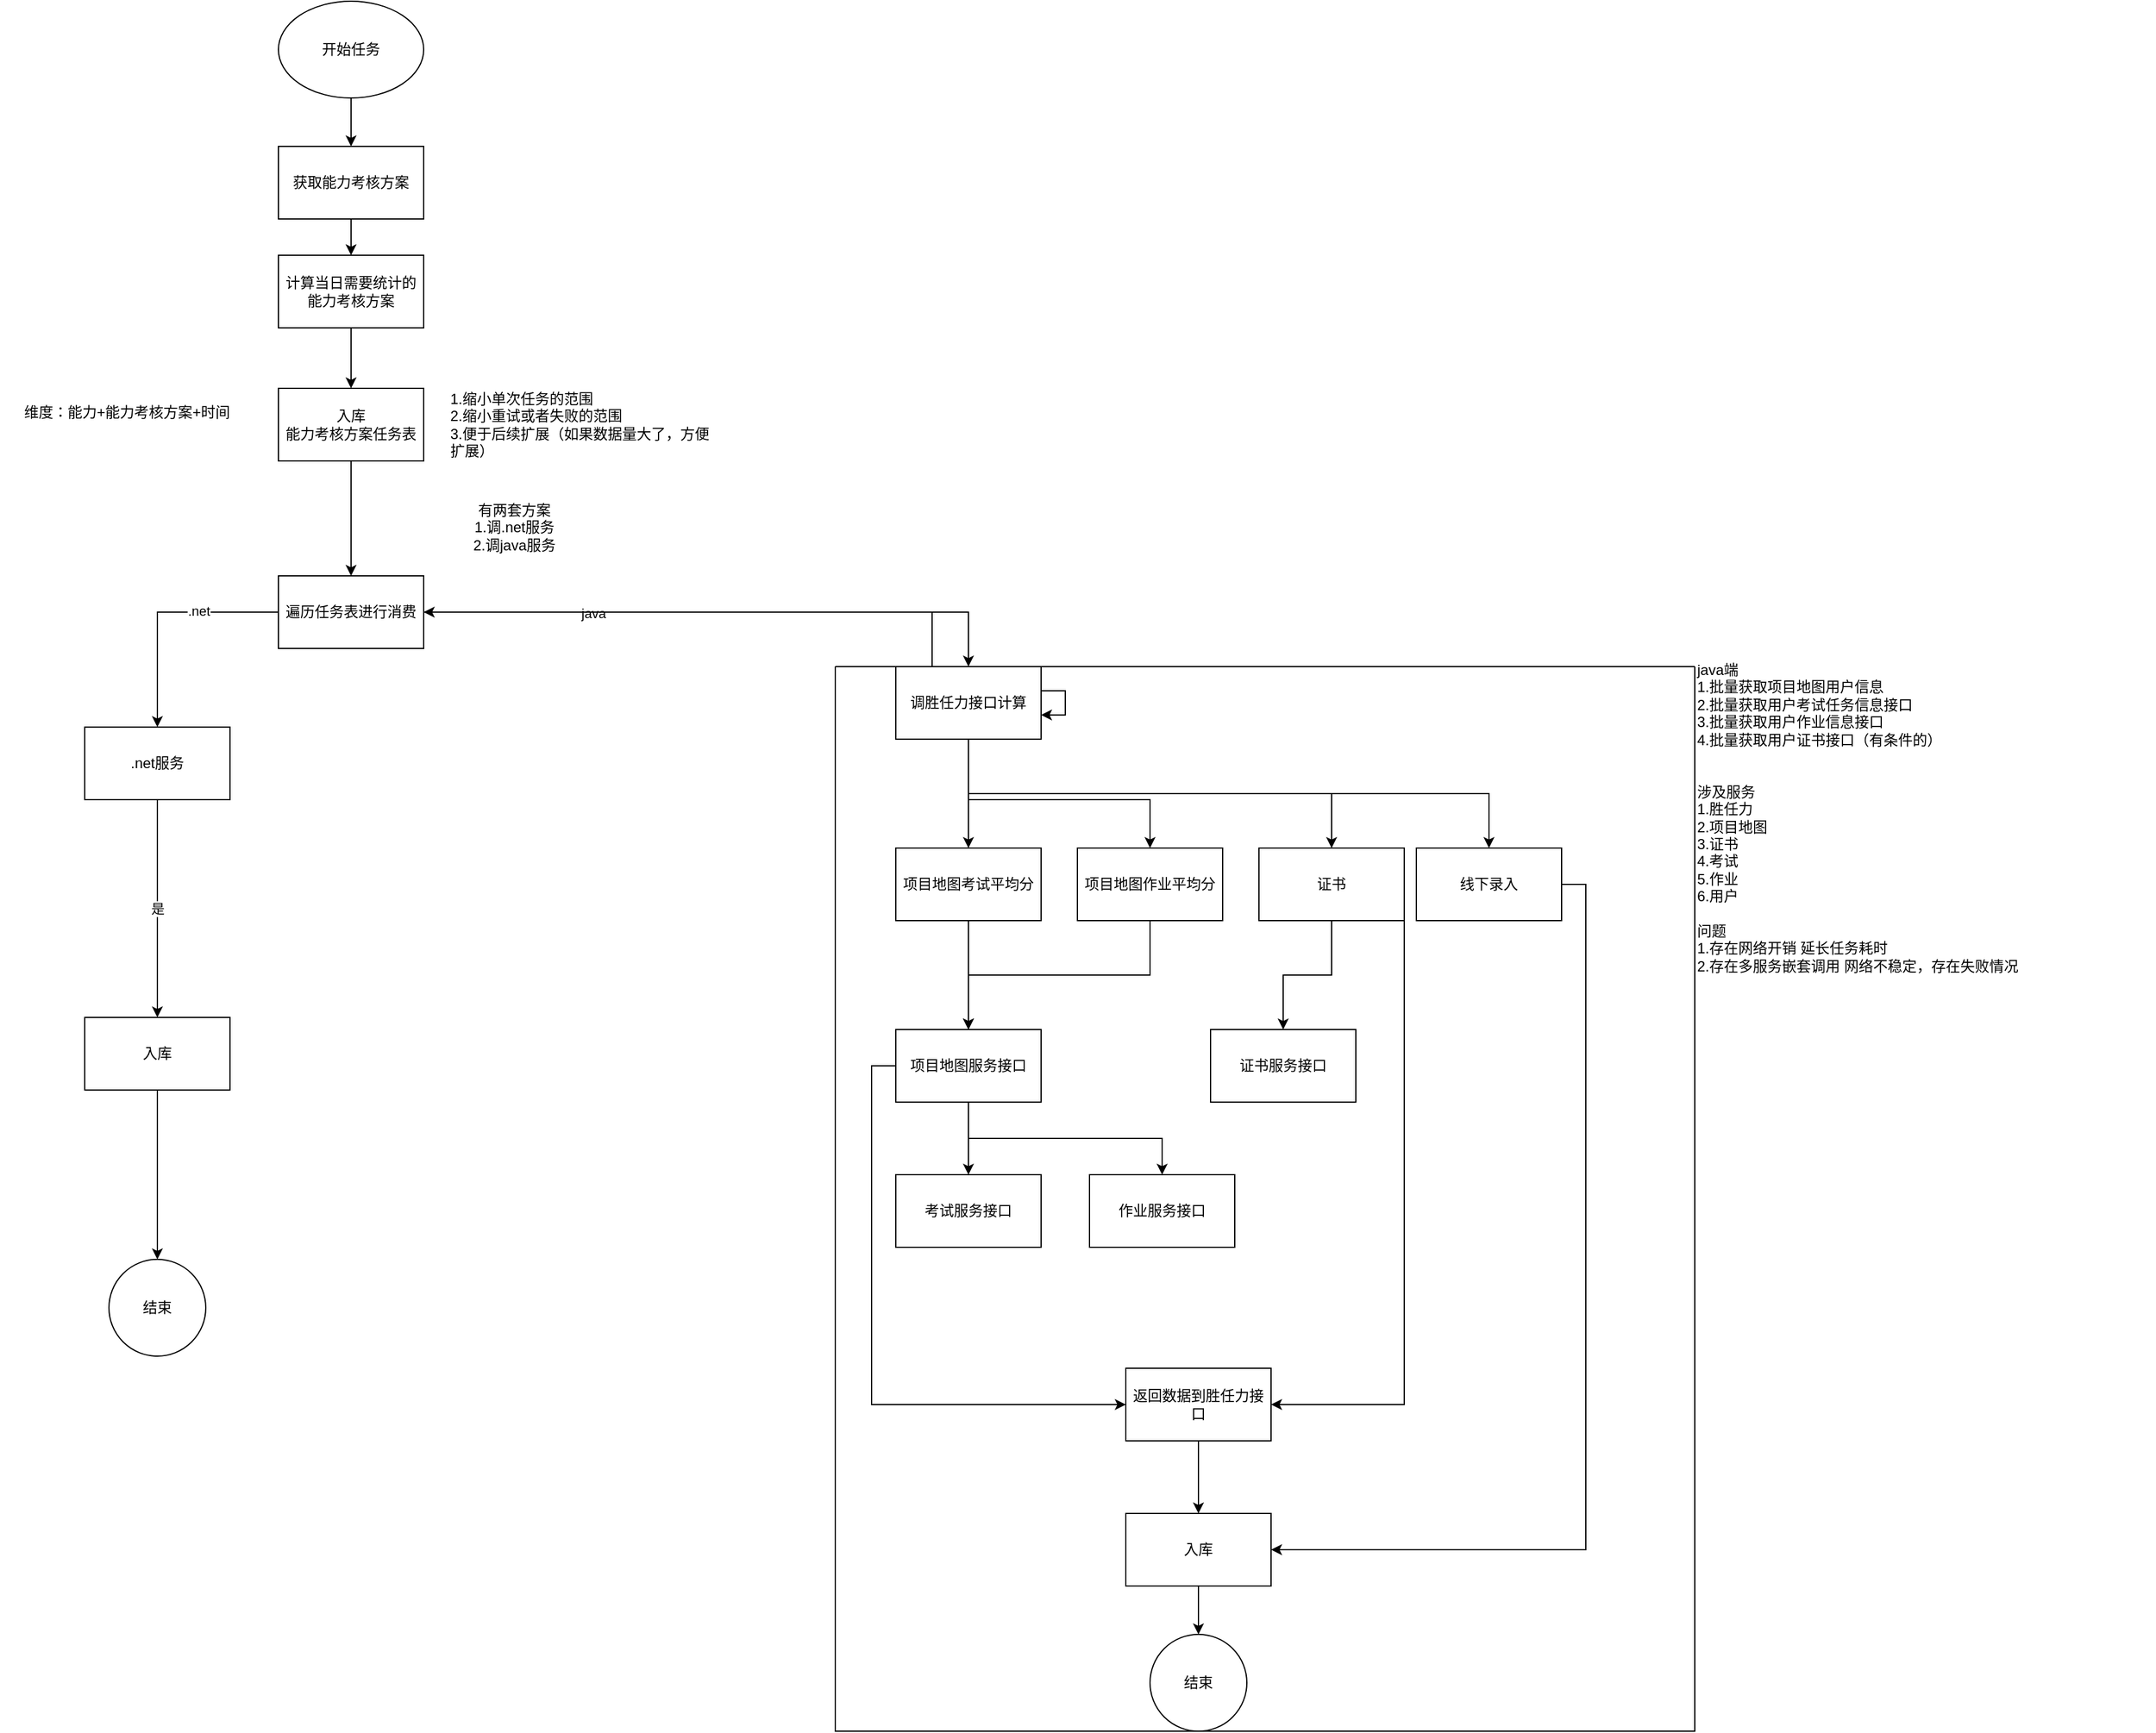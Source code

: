 <mxfile version="16.6.4" type="github">
  <diagram id="9e6fux_CzkJda0glSuWo" name="Page-1">
    <mxGraphModel dx="1422" dy="762" grid="1" gridSize="10" guides="1" tooltips="1" connect="1" arrows="1" fold="1" page="1" pageScale="1" pageWidth="827" pageHeight="1169" math="0" shadow="0">
      <root>
        <mxCell id="0" />
        <mxCell id="1" parent="0" />
        <mxCell id="gfrnAxkRrdRLA-EYFsuY-3" style="edgeStyle=orthogonalEdgeStyle;rounded=0;orthogonalLoop=1;jettySize=auto;html=1;exitX=0.5;exitY=1;exitDx=0;exitDy=0;" parent="1" source="gfrnAxkRrdRLA-EYFsuY-1" target="gfrnAxkRrdRLA-EYFsuY-2" edge="1">
          <mxGeometry relative="1" as="geometry" />
        </mxCell>
        <mxCell id="gfrnAxkRrdRLA-EYFsuY-1" value="开始任务" style="ellipse;whiteSpace=wrap;html=1;" parent="1" vertex="1">
          <mxGeometry x="340" y="110" width="120" height="80" as="geometry" />
        </mxCell>
        <mxCell id="gfrnAxkRrdRLA-EYFsuY-5" style="edgeStyle=orthogonalEdgeStyle;rounded=0;orthogonalLoop=1;jettySize=auto;html=1;exitX=0.5;exitY=1;exitDx=0;exitDy=0;" parent="1" source="gfrnAxkRrdRLA-EYFsuY-2" target="gfrnAxkRrdRLA-EYFsuY-4" edge="1">
          <mxGeometry relative="1" as="geometry" />
        </mxCell>
        <mxCell id="gfrnAxkRrdRLA-EYFsuY-2" value="获取能力考核方案" style="rounded=0;whiteSpace=wrap;html=1;" parent="1" vertex="1">
          <mxGeometry x="340" y="230" width="120" height="60" as="geometry" />
        </mxCell>
        <mxCell id="gfrnAxkRrdRLA-EYFsuY-7" style="edgeStyle=orthogonalEdgeStyle;rounded=0;orthogonalLoop=1;jettySize=auto;html=1;exitX=0.5;exitY=1;exitDx=0;exitDy=0;" parent="1" source="gfrnAxkRrdRLA-EYFsuY-4" target="gfrnAxkRrdRLA-EYFsuY-6" edge="1">
          <mxGeometry relative="1" as="geometry" />
        </mxCell>
        <mxCell id="gfrnAxkRrdRLA-EYFsuY-4" value="计算当日需要统计的能力考核方案" style="rounded=0;whiteSpace=wrap;html=1;" parent="1" vertex="1">
          <mxGeometry x="340" y="320" width="120" height="60" as="geometry" />
        </mxCell>
        <mxCell id="gfrnAxkRrdRLA-EYFsuY-11" style="edgeStyle=orthogonalEdgeStyle;rounded=0;orthogonalLoop=1;jettySize=auto;html=1;exitX=0.5;exitY=1;exitDx=0;exitDy=0;" parent="1" source="gfrnAxkRrdRLA-EYFsuY-6" target="gfrnAxkRrdRLA-EYFsuY-10" edge="1">
          <mxGeometry relative="1" as="geometry" />
        </mxCell>
        <mxCell id="gfrnAxkRrdRLA-EYFsuY-6" value="入库&lt;br&gt;能力考核方案任务表" style="rounded=0;whiteSpace=wrap;html=1;" parent="1" vertex="1">
          <mxGeometry x="340" y="430" width="120" height="60" as="geometry" />
        </mxCell>
        <mxCell id="gfrnAxkRrdRLA-EYFsuY-9" value="1.缩小单次任务的范围&lt;br&gt;2.缩小重试或者失败的范围&lt;br&gt;3.便于后续扩展（如果数据量大了，方便扩展）" style="text;html=1;strokeColor=none;fillColor=none;align=left;verticalAlign=middle;whiteSpace=wrap;rounded=0;" parent="1" vertex="1">
          <mxGeometry x="480" y="430" width="220" height="60" as="geometry" />
        </mxCell>
        <mxCell id="gfrnAxkRrdRLA-EYFsuY-16" style="edgeStyle=orthogonalEdgeStyle;rounded=0;orthogonalLoop=1;jettySize=auto;html=1;" parent="1" source="gfrnAxkRrdRLA-EYFsuY-10" target="gfrnAxkRrdRLA-EYFsuY-15" edge="1">
          <mxGeometry relative="1" as="geometry" />
        </mxCell>
        <mxCell id="gfrnAxkRrdRLA-EYFsuY-17" value=".net" style="edgeLabel;html=1;align=center;verticalAlign=middle;resizable=0;points=[];" parent="gfrnAxkRrdRLA-EYFsuY-16" vertex="1" connectable="0">
          <mxGeometry x="-0.319" y="-1" relative="1" as="geometry">
            <mxPoint as="offset" />
          </mxGeometry>
        </mxCell>
        <mxCell id="gfrnAxkRrdRLA-EYFsuY-18" style="edgeStyle=orthogonalEdgeStyle;rounded=0;orthogonalLoop=1;jettySize=auto;html=1;exitX=1;exitY=0.5;exitDx=0;exitDy=0;" parent="1" source="gfrnAxkRrdRLA-EYFsuY-10" target="gfrnAxkRrdRLA-EYFsuY-13" edge="1">
          <mxGeometry relative="1" as="geometry" />
        </mxCell>
        <mxCell id="gfrnAxkRrdRLA-EYFsuY-19" value="java" style="edgeLabel;html=1;align=center;verticalAlign=middle;resizable=0;points=[];" parent="gfrnAxkRrdRLA-EYFsuY-18" vertex="1" connectable="0">
          <mxGeometry x="-0.434" y="-1" relative="1" as="geometry">
            <mxPoint as="offset" />
          </mxGeometry>
        </mxCell>
        <mxCell id="gfrnAxkRrdRLA-EYFsuY-10" value="遍历任务表进行消费" style="rounded=0;whiteSpace=wrap;html=1;" parent="1" vertex="1">
          <mxGeometry x="340" y="585" width="120" height="60" as="geometry" />
        </mxCell>
        <mxCell id="gfrnAxkRrdRLA-EYFsuY-12" value="维度：能力+能力考核方案+时间" style="text;html=1;strokeColor=none;fillColor=none;align=center;verticalAlign=middle;whiteSpace=wrap;rounded=0;" parent="1" vertex="1">
          <mxGeometry x="110" y="440" width="210" height="20" as="geometry" />
        </mxCell>
        <mxCell id="gfrnAxkRrdRLA-EYFsuY-49" style="edgeStyle=orthogonalEdgeStyle;rounded=0;orthogonalLoop=1;jettySize=auto;html=1;exitX=0.5;exitY=1;exitDx=0;exitDy=0;" parent="1" source="gfrnAxkRrdRLA-EYFsuY-13" target="gfrnAxkRrdRLA-EYFsuY-48" edge="1">
          <mxGeometry relative="1" as="geometry" />
        </mxCell>
        <mxCell id="gfrnAxkRrdRLA-EYFsuY-54" style="edgeStyle=orthogonalEdgeStyle;rounded=0;orthogonalLoop=1;jettySize=auto;html=1;" parent="1" source="gfrnAxkRrdRLA-EYFsuY-13" target="gfrnAxkRrdRLA-EYFsuY-50" edge="1">
          <mxGeometry relative="1" as="geometry">
            <Array as="points">
              <mxPoint x="910" y="770" />
              <mxPoint x="1060" y="770" />
            </Array>
          </mxGeometry>
        </mxCell>
        <mxCell id="gfrnAxkRrdRLA-EYFsuY-55" style="edgeStyle=orthogonalEdgeStyle;rounded=0;orthogonalLoop=1;jettySize=auto;html=1;exitX=0.5;exitY=1;exitDx=0;exitDy=0;entryX=0.5;entryY=0;entryDx=0;entryDy=0;" parent="1" source="gfrnAxkRrdRLA-EYFsuY-13" target="gfrnAxkRrdRLA-EYFsuY-53" edge="1">
          <mxGeometry relative="1" as="geometry" />
        </mxCell>
        <mxCell id="gfrnAxkRrdRLA-EYFsuY-56" style="edgeStyle=orthogonalEdgeStyle;rounded=0;orthogonalLoop=1;jettySize=auto;html=1;exitX=0.5;exitY=1;exitDx=0;exitDy=0;entryX=0.5;entryY=0;entryDx=0;entryDy=0;" parent="1" source="gfrnAxkRrdRLA-EYFsuY-13" target="gfrnAxkRrdRLA-EYFsuY-52" edge="1">
          <mxGeometry relative="1" as="geometry" />
        </mxCell>
        <mxCell id="gfrnAxkRrdRLA-EYFsuY-15" value=".net服务" style="rounded=0;whiteSpace=wrap;html=1;" parent="1" vertex="1">
          <mxGeometry x="180" y="710" width="120" height="60" as="geometry" />
        </mxCell>
        <mxCell id="gfrnAxkRrdRLA-EYFsuY-27" value="是" style="edgeStyle=orthogonalEdgeStyle;rounded=0;orthogonalLoop=1;jettySize=auto;html=1;exitX=0.5;exitY=1;exitDx=0;exitDy=0;" parent="1" source="gfrnAxkRrdRLA-EYFsuY-15" target="gfrnAxkRrdRLA-EYFsuY-25" edge="1">
          <mxGeometry relative="1" as="geometry">
            <mxPoint x="240" y="880" as="sourcePoint" />
          </mxGeometry>
        </mxCell>
        <mxCell id="xWvOFldTFi_F-fLqq2Uj-1" style="edgeStyle=orthogonalEdgeStyle;rounded=0;orthogonalLoop=1;jettySize=auto;html=1;exitX=0.5;exitY=1;exitDx=0;exitDy=0;entryX=0.5;entryY=0;entryDx=0;entryDy=0;" edge="1" parent="1" source="gfrnAxkRrdRLA-EYFsuY-25" target="gfrnAxkRrdRLA-EYFsuY-37">
          <mxGeometry relative="1" as="geometry" />
        </mxCell>
        <mxCell id="gfrnAxkRrdRLA-EYFsuY-25" value="入库" style="rounded=0;whiteSpace=wrap;html=1;" parent="1" vertex="1">
          <mxGeometry x="180" y="950" width="120" height="60" as="geometry" />
        </mxCell>
        <mxCell id="gfrnAxkRrdRLA-EYFsuY-37" value="结束" style="ellipse;whiteSpace=wrap;html=1;aspect=fixed;" parent="1" vertex="1">
          <mxGeometry x="200" y="1150" width="80" height="80" as="geometry" />
        </mxCell>
        <mxCell id="gfrnAxkRrdRLA-EYFsuY-47" value="有两套方案&lt;br&gt;1.调.net服务&lt;br&gt;2.调java服务" style="text;html=1;strokeColor=none;fillColor=none;align=center;verticalAlign=middle;whiteSpace=wrap;rounded=0;" parent="1" vertex="1">
          <mxGeometry x="460" y="520" width="150" height="50" as="geometry" />
        </mxCell>
        <mxCell id="gfrnAxkRrdRLA-EYFsuY-60" style="edgeStyle=orthogonalEdgeStyle;rounded=0;orthogonalLoop=1;jettySize=auto;html=1;exitX=0.5;exitY=1;exitDx=0;exitDy=0;" parent="1" source="gfrnAxkRrdRLA-EYFsuY-48" target="gfrnAxkRrdRLA-EYFsuY-59" edge="1">
          <mxGeometry relative="1" as="geometry" />
        </mxCell>
        <mxCell id="gfrnAxkRrdRLA-EYFsuY-48" value="项目地图考试平均分" style="rounded=0;whiteSpace=wrap;html=1;" parent="1" vertex="1">
          <mxGeometry x="850" y="810" width="120" height="60" as="geometry" />
        </mxCell>
        <mxCell id="gfrnAxkRrdRLA-EYFsuY-63" style="edgeStyle=orthogonalEdgeStyle;rounded=0;orthogonalLoop=1;jettySize=auto;html=1;exitX=0.5;exitY=1;exitDx=0;exitDy=0;entryX=0.5;entryY=0;entryDx=0;entryDy=0;" parent="1" source="gfrnAxkRrdRLA-EYFsuY-50" target="gfrnAxkRrdRLA-EYFsuY-59" edge="1">
          <mxGeometry relative="1" as="geometry" />
        </mxCell>
        <mxCell id="gfrnAxkRrdRLA-EYFsuY-50" value="项目地图作业平均分" style="rounded=0;whiteSpace=wrap;html=1;" parent="1" vertex="1">
          <mxGeometry x="1000" y="810" width="120" height="60" as="geometry" />
        </mxCell>
        <mxCell id="gfrnAxkRrdRLA-EYFsuY-78" style="edgeStyle=orthogonalEdgeStyle;rounded=0;orthogonalLoop=1;jettySize=auto;html=1;exitX=1;exitY=0.5;exitDx=0;exitDy=0;entryX=1;entryY=0.5;entryDx=0;entryDy=0;" parent="1" source="gfrnAxkRrdRLA-EYFsuY-52" target="gfrnAxkRrdRLA-EYFsuY-77" edge="1">
          <mxGeometry relative="1" as="geometry" />
        </mxCell>
        <mxCell id="gfrnAxkRrdRLA-EYFsuY-52" value="线下录入" style="rounded=0;whiteSpace=wrap;html=1;" parent="1" vertex="1">
          <mxGeometry x="1280" y="810" width="120" height="60" as="geometry" />
        </mxCell>
        <mxCell id="gfrnAxkRrdRLA-EYFsuY-69" style="edgeStyle=orthogonalEdgeStyle;rounded=0;orthogonalLoop=1;jettySize=auto;html=1;exitX=0.5;exitY=1;exitDx=0;exitDy=0;" parent="1" source="gfrnAxkRrdRLA-EYFsuY-53" target="gfrnAxkRrdRLA-EYFsuY-68" edge="1">
          <mxGeometry relative="1" as="geometry" />
        </mxCell>
        <mxCell id="gfrnAxkRrdRLA-EYFsuY-75" style="edgeStyle=orthogonalEdgeStyle;rounded=0;orthogonalLoop=1;jettySize=auto;html=1;exitX=1;exitY=0.5;exitDx=0;exitDy=0;entryX=1;entryY=0.5;entryDx=0;entryDy=0;" parent="1" source="gfrnAxkRrdRLA-EYFsuY-53" target="gfrnAxkRrdRLA-EYFsuY-72" edge="1">
          <mxGeometry relative="1" as="geometry">
            <Array as="points">
              <mxPoint x="1270" y="1270" />
            </Array>
          </mxGeometry>
        </mxCell>
        <mxCell id="gfrnAxkRrdRLA-EYFsuY-53" value="证书" style="rounded=0;whiteSpace=wrap;html=1;" parent="1" vertex="1">
          <mxGeometry x="1150" y="810" width="120" height="60" as="geometry" />
        </mxCell>
        <mxCell id="gfrnAxkRrdRLA-EYFsuY-66" style="edgeStyle=orthogonalEdgeStyle;rounded=0;orthogonalLoop=1;jettySize=auto;html=1;exitX=0.5;exitY=1;exitDx=0;exitDy=0;" parent="1" source="gfrnAxkRrdRLA-EYFsuY-59" target="gfrnAxkRrdRLA-EYFsuY-64" edge="1">
          <mxGeometry relative="1" as="geometry" />
        </mxCell>
        <mxCell id="gfrnAxkRrdRLA-EYFsuY-67" style="edgeStyle=orthogonalEdgeStyle;rounded=0;orthogonalLoop=1;jettySize=auto;html=1;exitX=0.5;exitY=1;exitDx=0;exitDy=0;entryX=0.5;entryY=0;entryDx=0;entryDy=0;" parent="1" source="gfrnAxkRrdRLA-EYFsuY-59" target="gfrnAxkRrdRLA-EYFsuY-65" edge="1">
          <mxGeometry relative="1" as="geometry" />
        </mxCell>
        <mxCell id="gfrnAxkRrdRLA-EYFsuY-74" style="edgeStyle=orthogonalEdgeStyle;rounded=0;orthogonalLoop=1;jettySize=auto;html=1;exitX=0;exitY=0.5;exitDx=0;exitDy=0;entryX=0;entryY=0.5;entryDx=0;entryDy=0;" parent="1" source="gfrnAxkRrdRLA-EYFsuY-59" target="gfrnAxkRrdRLA-EYFsuY-72" edge="1">
          <mxGeometry relative="1" as="geometry" />
        </mxCell>
        <mxCell id="gfrnAxkRrdRLA-EYFsuY-59" value="项目地图服务接口" style="rounded=0;whiteSpace=wrap;html=1;" parent="1" vertex="1">
          <mxGeometry x="850" y="960" width="120" height="60" as="geometry" />
        </mxCell>
        <mxCell id="gfrnAxkRrdRLA-EYFsuY-64" value="考试服务接口" style="rounded=0;whiteSpace=wrap;html=1;" parent="1" vertex="1">
          <mxGeometry x="850" y="1080" width="120" height="60" as="geometry" />
        </mxCell>
        <mxCell id="gfrnAxkRrdRLA-EYFsuY-65" value="作业服务接口" style="rounded=0;whiteSpace=wrap;html=1;" parent="1" vertex="1">
          <mxGeometry x="1010" y="1080" width="120" height="60" as="geometry" />
        </mxCell>
        <mxCell id="gfrnAxkRrdRLA-EYFsuY-68" value="证书服务接口" style="rounded=0;whiteSpace=wrap;html=1;" parent="1" vertex="1">
          <mxGeometry x="1110" y="960" width="120" height="60" as="geometry" />
        </mxCell>
        <mxCell id="gfrnAxkRrdRLA-EYFsuY-82" style="edgeStyle=orthogonalEdgeStyle;rounded=0;orthogonalLoop=1;jettySize=auto;html=1;exitX=0.5;exitY=1;exitDx=0;exitDy=0;" parent="1" source="gfrnAxkRrdRLA-EYFsuY-72" target="gfrnAxkRrdRLA-EYFsuY-77" edge="1">
          <mxGeometry relative="1" as="geometry" />
        </mxCell>
        <mxCell id="gfrnAxkRrdRLA-EYFsuY-72" value="返回数据到胜任力接口" style="rounded=0;whiteSpace=wrap;html=1;" parent="1" vertex="1">
          <mxGeometry x="1040" y="1240" width="120" height="60" as="geometry" />
        </mxCell>
        <mxCell id="gfrnAxkRrdRLA-EYFsuY-81" style="edgeStyle=orthogonalEdgeStyle;rounded=0;orthogonalLoop=1;jettySize=auto;html=1;exitX=0.5;exitY=1;exitDx=0;exitDy=0;" parent="1" source="gfrnAxkRrdRLA-EYFsuY-77" target="gfrnAxkRrdRLA-EYFsuY-80" edge="1">
          <mxGeometry relative="1" as="geometry" />
        </mxCell>
        <mxCell id="gfrnAxkRrdRLA-EYFsuY-77" value="入库" style="rounded=0;whiteSpace=wrap;html=1;" parent="1" vertex="1">
          <mxGeometry x="1040" y="1360" width="120" height="60" as="geometry" />
        </mxCell>
        <mxCell id="gfrnAxkRrdRLA-EYFsuY-79" value="" style="swimlane;startSize=0;" parent="1" vertex="1">
          <mxGeometry x="800" y="660" width="710" height="880" as="geometry" />
        </mxCell>
        <mxCell id="gfrnAxkRrdRLA-EYFsuY-80" value="结束" style="ellipse;whiteSpace=wrap;html=1;aspect=fixed;" parent="gfrnAxkRrdRLA-EYFsuY-79" vertex="1">
          <mxGeometry x="260" y="800" width="80" height="80" as="geometry" />
        </mxCell>
        <mxCell id="gfrnAxkRrdRLA-EYFsuY-13" value="调胜任力接口计算" style="rounded=0;whiteSpace=wrap;html=1;" parent="gfrnAxkRrdRLA-EYFsuY-79" vertex="1">
          <mxGeometry x="50" width="120" height="60" as="geometry" />
        </mxCell>
        <mxCell id="gfrnAxkRrdRLA-EYFsuY-83" style="edgeStyle=orthogonalEdgeStyle;rounded=0;orthogonalLoop=1;jettySize=auto;html=1;" parent="gfrnAxkRrdRLA-EYFsuY-79" source="gfrnAxkRrdRLA-EYFsuY-13" target="gfrnAxkRrdRLA-EYFsuY-13" edge="1">
          <mxGeometry relative="1" as="geometry" />
        </mxCell>
        <mxCell id="gfrnAxkRrdRLA-EYFsuY-84" style="edgeStyle=orthogonalEdgeStyle;rounded=0;orthogonalLoop=1;jettySize=auto;html=1;exitX=0.25;exitY=0;exitDx=0;exitDy=0;entryX=1;entryY=0.5;entryDx=0;entryDy=0;" parent="1" source="gfrnAxkRrdRLA-EYFsuY-13" target="gfrnAxkRrdRLA-EYFsuY-10" edge="1">
          <mxGeometry relative="1" as="geometry" />
        </mxCell>
        <mxCell id="gfrnAxkRrdRLA-EYFsuY-86" value="java端&lt;br&gt;1.批量获取项目地图用户信息&lt;br&gt;2.批量获取用户考试任务信息接口&lt;br&gt;3.批量获取用户作业信息接口&lt;br&gt;4.批量获取用户证书接口（有条件的）&lt;br&gt;&lt;br&gt;&lt;br&gt;涉及服务&lt;br&gt;1.胜任力&lt;br&gt;2.项目地图&lt;br&gt;3.证书&lt;br&gt;4.考试&lt;br&gt;5.作业&lt;br&gt;6.用户&lt;br&gt;&lt;br&gt;问题&lt;br&gt;1.存在网络开销 延长任务耗时&lt;br&gt;2.存在多服务嵌套调用 网络不稳定，存在失败情况" style="text;html=1;strokeColor=none;fillColor=none;align=left;verticalAlign=middle;whiteSpace=wrap;rounded=0;" parent="1" vertex="1">
          <mxGeometry x="1510" y="660" width="380" height="250" as="geometry" />
        </mxCell>
      </root>
    </mxGraphModel>
  </diagram>
</mxfile>
